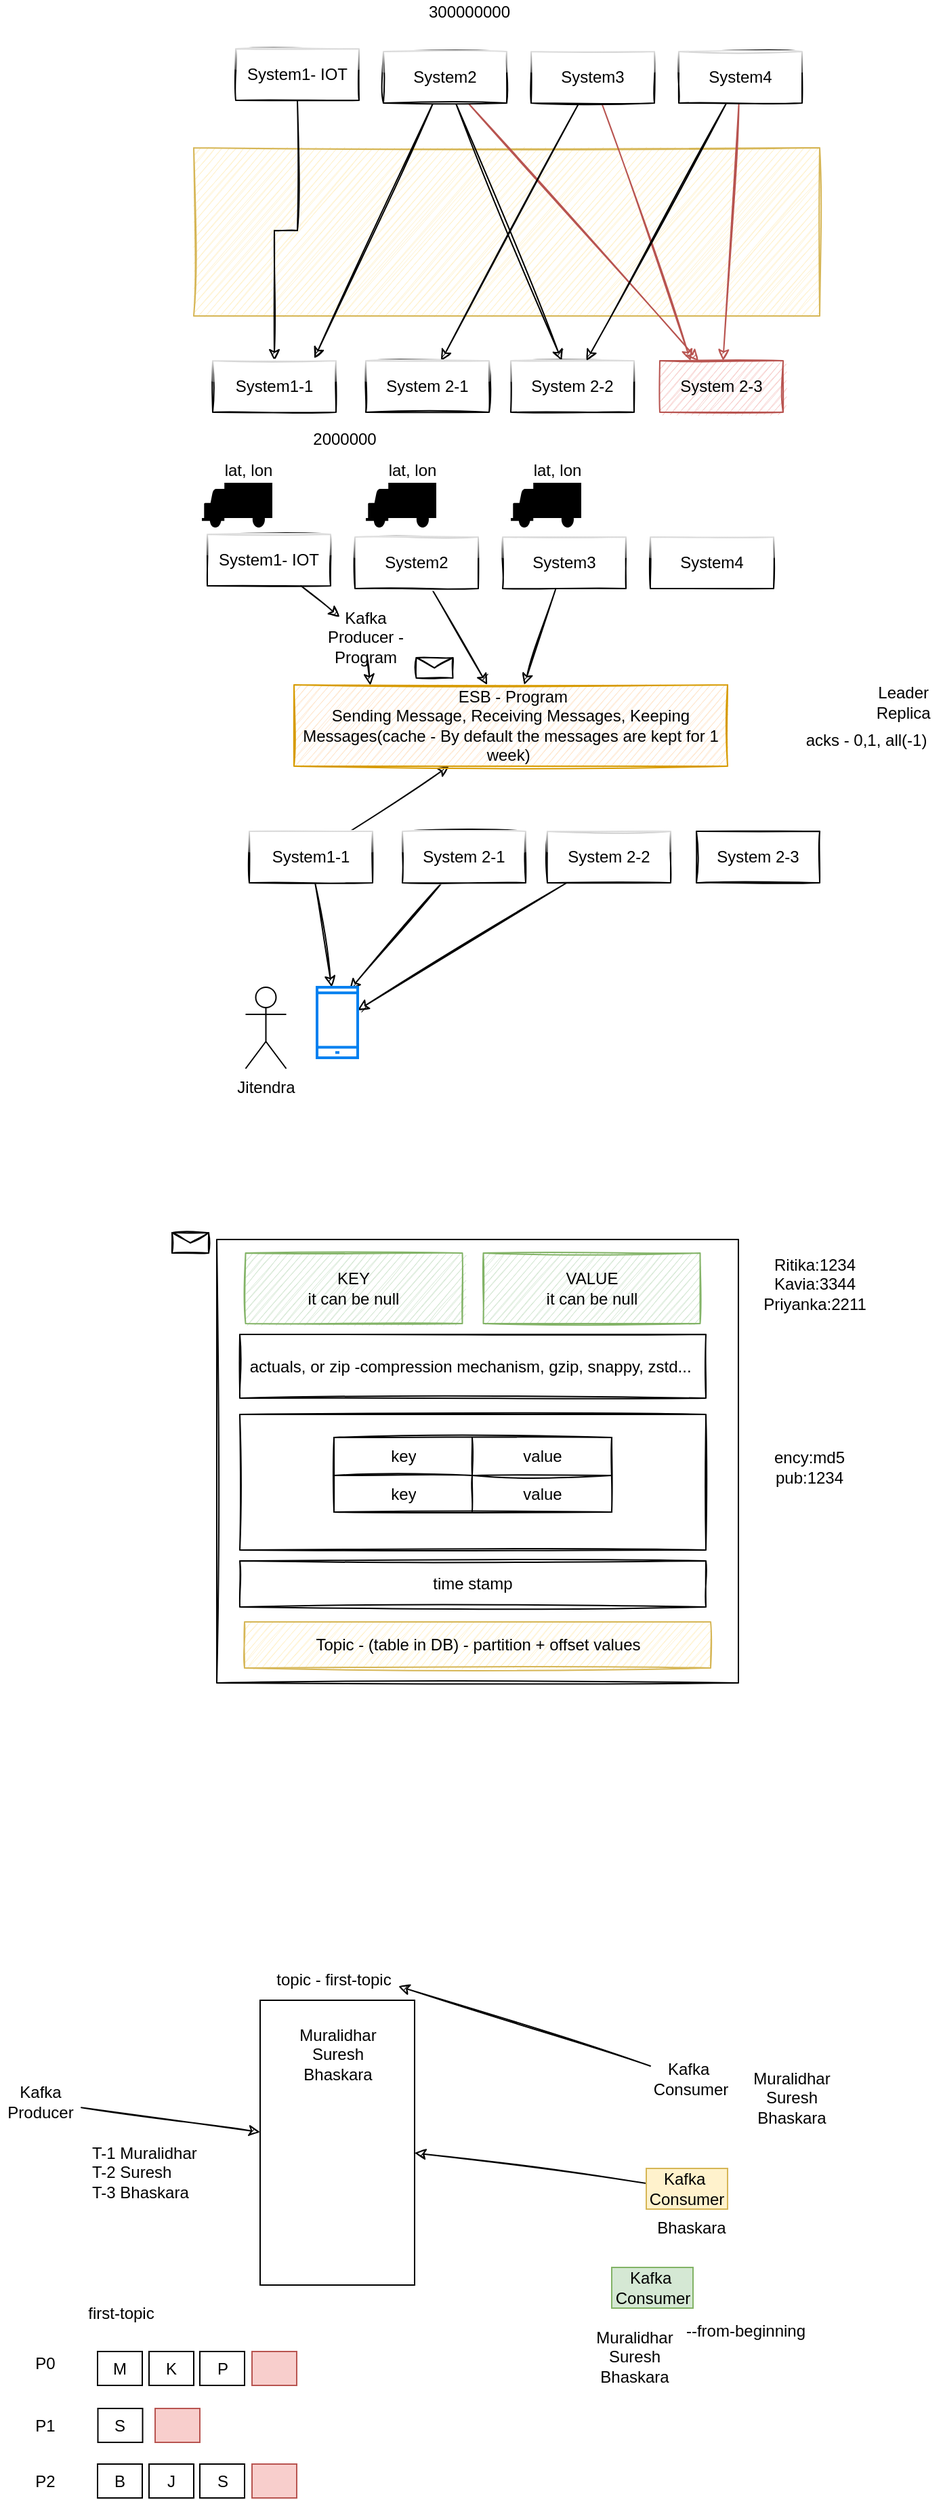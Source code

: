 <mxfile version="17.4.2" type="device"><diagram id="fsLFLNWuwQOVphlXHDtW" name="Page-1"><mxGraphModel dx="1031" dy="848" grid="0" gridSize="10" guides="1" tooltips="1" connect="1" arrows="1" fold="1" page="0" pageScale="1" pageWidth="827" pageHeight="1169" math="0" shadow="0"><root><mxCell id="0"/><mxCell id="1" parent="0"/><mxCell id="28xpgW_beIzhv5y29o_W-31" value="" style="rounded=0;whiteSpace=wrap;html=1;shadow=0;glass=0;sketch=1;strokeWidth=1;fillColor=#fff2cc;strokeColor=#d6b656;" vertex="1" parent="1"><mxGeometry x="-182" y="-134" width="462" height="124" as="geometry"/></mxCell><mxCell id="28xpgW_beIzhv5y29o_W-15" style="edgeStyle=orthogonalEdgeStyle;rounded=0;sketch=1;orthogonalLoop=1;jettySize=auto;html=1;" edge="1" parent="1" source="28xpgW_beIzhv5y29o_W-13" target="28xpgW_beIzhv5y29o_W-14"><mxGeometry relative="1" as="geometry"/></mxCell><mxCell id="28xpgW_beIzhv5y29o_W-13" value="System1- IOT" style="rounded=0;whiteSpace=wrap;html=1;shadow=0;glass=1;sketch=1;strokeWidth=1;" vertex="1" parent="1"><mxGeometry x="-151" y="-207" width="91" height="38" as="geometry"/></mxCell><mxCell id="28xpgW_beIzhv5y29o_W-14" value="System1-1" style="rounded=0;whiteSpace=wrap;html=1;shadow=0;glass=1;sketch=1;strokeWidth=1;" vertex="1" parent="1"><mxGeometry x="-168" y="23" width="91" height="38" as="geometry"/></mxCell><mxCell id="28xpgW_beIzhv5y29o_W-17" style="rounded=0;sketch=1;orthogonalLoop=1;jettySize=auto;html=1;entryX=0.824;entryY=-0.044;entryDx=0;entryDy=0;entryPerimeter=0;" edge="1" parent="1" source="28xpgW_beIzhv5y29o_W-16" target="28xpgW_beIzhv5y29o_W-14"><mxGeometry relative="1" as="geometry"/></mxCell><mxCell id="28xpgW_beIzhv5y29o_W-29" style="edgeStyle=none;rounded=0;sketch=1;orthogonalLoop=1;jettySize=auto;html=1;" edge="1" parent="1" source="28xpgW_beIzhv5y29o_W-16" target="28xpgW_beIzhv5y29o_W-23"><mxGeometry relative="1" as="geometry"/></mxCell><mxCell id="28xpgW_beIzhv5y29o_W-30" style="edgeStyle=none;rounded=0;sketch=1;orthogonalLoop=1;jettySize=auto;html=1;fillColor=#f8cecc;strokeColor=#b85450;" edge="1" parent="1" source="28xpgW_beIzhv5y29o_W-16" target="28xpgW_beIzhv5y29o_W-24"><mxGeometry relative="1" as="geometry"/></mxCell><mxCell id="28xpgW_beIzhv5y29o_W-16" value="System2" style="rounded=0;whiteSpace=wrap;html=1;shadow=0;glass=1;sketch=1;strokeWidth=1;" vertex="1" parent="1"><mxGeometry x="-42" y="-205" width="91" height="38" as="geometry"/></mxCell><mxCell id="28xpgW_beIzhv5y29o_W-20" style="edgeStyle=none;rounded=0;sketch=1;orthogonalLoop=1;jettySize=auto;html=1;" edge="1" parent="1" source="28xpgW_beIzhv5y29o_W-18" target="28xpgW_beIzhv5y29o_W-19"><mxGeometry relative="1" as="geometry"/></mxCell><mxCell id="28xpgW_beIzhv5y29o_W-28" style="edgeStyle=none;rounded=0;sketch=1;orthogonalLoop=1;jettySize=auto;html=1;entryX=0.25;entryY=0;entryDx=0;entryDy=0;fillColor=#f8cecc;strokeColor=#b85450;" edge="1" parent="1" source="28xpgW_beIzhv5y29o_W-18" target="28xpgW_beIzhv5y29o_W-24"><mxGeometry relative="1" as="geometry"/></mxCell><mxCell id="28xpgW_beIzhv5y29o_W-18" value="System3" style="rounded=0;whiteSpace=wrap;html=1;shadow=0;glass=1;sketch=1;strokeWidth=1;" vertex="1" parent="1"><mxGeometry x="67" y="-205" width="91" height="38" as="geometry"/></mxCell><mxCell id="28xpgW_beIzhv5y29o_W-19" value="System 2-1" style="rounded=0;whiteSpace=wrap;html=1;shadow=0;glass=1;sketch=1;strokeWidth=1;" vertex="1" parent="1"><mxGeometry x="-55" y="23" width="91" height="38" as="geometry"/></mxCell><mxCell id="28xpgW_beIzhv5y29o_W-21" value="300000000" style="text;html=1;align=center;verticalAlign=middle;resizable=0;points=[];autosize=1;strokeColor=none;fillColor=none;" vertex="1" parent="1"><mxGeometry x="-14" y="-243" width="70" height="18" as="geometry"/></mxCell><mxCell id="28xpgW_beIzhv5y29o_W-22" value="2000000" style="text;html=1;align=center;verticalAlign=middle;resizable=0;points=[];autosize=1;strokeColor=none;fillColor=none;" vertex="1" parent="1"><mxGeometry x="-100" y="72" width="57" height="18" as="geometry"/></mxCell><mxCell id="28xpgW_beIzhv5y29o_W-23" value="System 2-2" style="rounded=0;whiteSpace=wrap;html=1;shadow=0;glass=1;sketch=1;strokeWidth=1;" vertex="1" parent="1"><mxGeometry x="52" y="23" width="91" height="38" as="geometry"/></mxCell><mxCell id="28xpgW_beIzhv5y29o_W-24" value="System 2-3" style="rounded=0;whiteSpace=wrap;html=1;shadow=0;glass=0;sketch=1;strokeWidth=1;fillColor=#f8cecc;strokeColor=#b85450;" vertex="1" parent="1"><mxGeometry x="162" y="23" width="91" height="38" as="geometry"/></mxCell><mxCell id="28xpgW_beIzhv5y29o_W-26" style="edgeStyle=none;rounded=0;sketch=1;orthogonalLoop=1;jettySize=auto;html=1;fillColor=#f8cecc;strokeColor=#b85450;" edge="1" parent="1" source="28xpgW_beIzhv5y29o_W-25" target="28xpgW_beIzhv5y29o_W-24"><mxGeometry relative="1" as="geometry"/></mxCell><mxCell id="28xpgW_beIzhv5y29o_W-27" style="edgeStyle=none;rounded=0;sketch=1;orthogonalLoop=1;jettySize=auto;html=1;" edge="1" parent="1" source="28xpgW_beIzhv5y29o_W-25" target="28xpgW_beIzhv5y29o_W-23"><mxGeometry relative="1" as="geometry"/></mxCell><mxCell id="28xpgW_beIzhv5y29o_W-25" value="System4" style="rounded=0;whiteSpace=wrap;html=1;shadow=0;glass=1;sketch=1;strokeWidth=1;" vertex="1" parent="1"><mxGeometry x="176" y="-205" width="91" height="38" as="geometry"/></mxCell><mxCell id="28xpgW_beIzhv5y29o_W-73" style="edgeStyle=none;rounded=0;sketch=1;orthogonalLoop=1;jettySize=auto;html=1;" edge="1" parent="1" source="28xpgW_beIzhv5y29o_W-32" target="28xpgW_beIzhv5y29o_W-71"><mxGeometry relative="1" as="geometry"/></mxCell><mxCell id="28xpgW_beIzhv5y29o_W-32" value="System1- IOT" style="rounded=0;whiteSpace=wrap;html=1;shadow=0;glass=1;sketch=1;strokeWidth=1;" vertex="1" parent="1"><mxGeometry x="-172" y="151" width="91" height="38" as="geometry"/></mxCell><mxCell id="28xpgW_beIzhv5y29o_W-84" style="edgeStyle=none;rounded=0;sketch=1;orthogonalLoop=1;jettySize=auto;html=1;" edge="1" parent="1" source="28xpgW_beIzhv5y29o_W-33" target="28xpgW_beIzhv5y29o_W-40"><mxGeometry relative="1" as="geometry"/></mxCell><mxCell id="28xpgW_beIzhv5y29o_W-33" value="System2" style="rounded=0;whiteSpace=wrap;html=1;shadow=0;glass=1;sketch=1;strokeWidth=1;" vertex="1" parent="1"><mxGeometry x="-63" y="153" width="91" height="38" as="geometry"/></mxCell><mxCell id="28xpgW_beIzhv5y29o_W-85" style="edgeStyle=none;rounded=0;sketch=1;orthogonalLoop=1;jettySize=auto;html=1;" edge="1" parent="1" source="28xpgW_beIzhv5y29o_W-34" target="28xpgW_beIzhv5y29o_W-40"><mxGeometry relative="1" as="geometry"/></mxCell><mxCell id="28xpgW_beIzhv5y29o_W-34" value="System3" style="rounded=0;whiteSpace=wrap;html=1;shadow=0;glass=1;sketch=1;strokeWidth=1;" vertex="1" parent="1"><mxGeometry x="46" y="153" width="91" height="38" as="geometry"/></mxCell><mxCell id="28xpgW_beIzhv5y29o_W-35" value="System4" style="rounded=0;whiteSpace=wrap;html=1;shadow=0;glass=1;sketch=1;strokeWidth=1;" vertex="1" parent="1"><mxGeometry x="155" y="153" width="91" height="38" as="geometry"/></mxCell><mxCell id="28xpgW_beIzhv5y29o_W-78" style="edgeStyle=none;rounded=0;sketch=1;orthogonalLoop=1;jettySize=auto;html=1;" edge="1" parent="1" source="28xpgW_beIzhv5y29o_W-36" target="28xpgW_beIzhv5y29o_W-40"><mxGeometry relative="1" as="geometry"/></mxCell><mxCell id="28xpgW_beIzhv5y29o_W-87" style="edgeStyle=none;rounded=0;sketch=1;orthogonalLoop=1;jettySize=auto;html=1;" edge="1" parent="1" source="28xpgW_beIzhv5y29o_W-36" target="28xpgW_beIzhv5y29o_W-86"><mxGeometry relative="1" as="geometry"/></mxCell><mxCell id="28xpgW_beIzhv5y29o_W-36" value="System1-1" style="rounded=0;whiteSpace=wrap;html=1;shadow=0;glass=1;sketch=1;strokeWidth=1;" vertex="1" parent="1"><mxGeometry x="-141" y="370" width="91" height="38" as="geometry"/></mxCell><mxCell id="28xpgW_beIzhv5y29o_W-88" style="edgeStyle=none;rounded=0;sketch=1;orthogonalLoop=1;jettySize=auto;html=1;entryX=0.8;entryY=0.038;entryDx=0;entryDy=0;entryPerimeter=0;" edge="1" parent="1" source="28xpgW_beIzhv5y29o_W-37" target="28xpgW_beIzhv5y29o_W-86"><mxGeometry relative="1" as="geometry"/></mxCell><mxCell id="28xpgW_beIzhv5y29o_W-37" value="System 2-1" style="rounded=0;whiteSpace=wrap;html=1;shadow=0;glass=1;sketch=1;strokeWidth=1;" vertex="1" parent="1"><mxGeometry x="-28" y="370" width="91" height="38" as="geometry"/></mxCell><mxCell id="28xpgW_beIzhv5y29o_W-89" style="edgeStyle=none;rounded=0;sketch=1;orthogonalLoop=1;jettySize=auto;html=1;" edge="1" parent="1" source="28xpgW_beIzhv5y29o_W-38" target="28xpgW_beIzhv5y29o_W-86"><mxGeometry relative="1" as="geometry"/></mxCell><mxCell id="28xpgW_beIzhv5y29o_W-38" value="System 2-2" style="rounded=0;whiteSpace=wrap;html=1;shadow=0;glass=1;sketch=1;strokeWidth=1;" vertex="1" parent="1"><mxGeometry x="79" y="370" width="91" height="38" as="geometry"/></mxCell><mxCell id="28xpgW_beIzhv5y29o_W-39" value="System 2-3" style="rounded=0;whiteSpace=wrap;html=1;shadow=0;glass=0;sketch=1;strokeWidth=1;" vertex="1" parent="1"><mxGeometry x="189" y="370" width="91" height="38" as="geometry"/></mxCell><mxCell id="28xpgW_beIzhv5y29o_W-40" value="&amp;nbsp;ESB - Program&lt;br&gt;Sending Message, Receiving Messages, Keeping Messages(cache - By default the messages are kept for 1 week)&amp;nbsp;" style="rounded=0;whiteSpace=wrap;html=1;shadow=0;glass=0;sketch=1;strokeWidth=1;fillColor=#ffe6cc;strokeColor=#d79b00;" vertex="1" parent="1"><mxGeometry x="-108" y="262" width="320" height="60" as="geometry"/></mxCell><mxCell id="28xpgW_beIzhv5y29o_W-42" value="" style="shape=message;html=1;whiteSpace=wrap;html=1;outlineConnect=0;shadow=0;glass=0;sketch=1;strokeWidth=1;" vertex="1" parent="1"><mxGeometry x="-17.75" y="242" width="27" height="15" as="geometry"/></mxCell><mxCell id="28xpgW_beIzhv5y29o_W-43" value="" style="shape=message;html=1;whiteSpace=wrap;html=1;outlineConnect=0;shadow=0;glass=0;sketch=1;strokeWidth=1;" vertex="1" parent="1"><mxGeometry x="-198" y="666" width="27" height="15" as="geometry"/></mxCell><mxCell id="28xpgW_beIzhv5y29o_W-44" value="" style="rounded=0;whiteSpace=wrap;html=1;shadow=0;glass=0;sketch=1;strokeWidth=1;" vertex="1" parent="1"><mxGeometry x="-165" y="671" width="385" height="327" as="geometry"/></mxCell><mxCell id="28xpgW_beIzhv5y29o_W-45" value="KEY&lt;br&gt;it can be null" style="rounded=0;whiteSpace=wrap;html=1;shadow=0;glass=0;sketch=1;strokeWidth=1;fillColor=#d5e8d4;strokeColor=#82b366;" vertex="1" parent="1"><mxGeometry x="-143.75" y="681" width="160" height="52" as="geometry"/></mxCell><mxCell id="28xpgW_beIzhv5y29o_W-46" value="VALUE&lt;br&gt;it can be null" style="rounded=0;whiteSpace=wrap;html=1;shadow=0;glass=0;sketch=1;strokeWidth=1;fillColor=#d5e8d4;strokeColor=#82b366;" vertex="1" parent="1"><mxGeometry x="31.75" y="681" width="160" height="52" as="geometry"/></mxCell><mxCell id="28xpgW_beIzhv5y29o_W-47" value="actuals, or zip -compression mechanism, gzip, snappy, zstd...&amp;nbsp;" style="rounded=0;whiteSpace=wrap;html=1;shadow=0;glass=0;sketch=1;strokeWidth=1;" vertex="1" parent="1"><mxGeometry x="-148" y="741" width="344" height="47" as="geometry"/></mxCell><mxCell id="28xpgW_beIzhv5y29o_W-48" value="" style="rounded=0;whiteSpace=wrap;html=1;shadow=0;glass=0;sketch=1;strokeWidth=1;" vertex="1" parent="1"><mxGeometry x="-148" y="800" width="344" height="100" as="geometry"/></mxCell><mxCell id="28xpgW_beIzhv5y29o_W-49" value="" style="shape=table;html=1;whiteSpace=wrap;startSize=0;container=1;collapsible=0;childLayout=tableLayout;shadow=0;glass=0;sketch=1;strokeWidth=1;" vertex="1" parent="1"><mxGeometry x="-78.5" y="817" width="205" height="55" as="geometry"/></mxCell><mxCell id="28xpgW_beIzhv5y29o_W-50" value="" style="shape=tableRow;horizontal=0;startSize=0;swimlaneHead=0;swimlaneBody=0;top=0;left=0;bottom=0;right=0;collapsible=0;dropTarget=0;fillColor=none;points=[[0,0.5],[1,0.5]];portConstraint=eastwest;shadow=0;glass=0;sketch=1;strokeWidth=1;" vertex="1" parent="28xpgW_beIzhv5y29o_W-49"><mxGeometry width="205" height="28" as="geometry"/></mxCell><mxCell id="28xpgW_beIzhv5y29o_W-51" value="key" style="shape=partialRectangle;html=1;whiteSpace=wrap;connectable=0;fillColor=none;top=0;left=0;bottom=0;right=0;overflow=hidden;shadow=0;glass=0;sketch=1;strokeWidth=1;" vertex="1" parent="28xpgW_beIzhv5y29o_W-50"><mxGeometry width="102" height="28" as="geometry"><mxRectangle width="102" height="28" as="alternateBounds"/></mxGeometry></mxCell><mxCell id="28xpgW_beIzhv5y29o_W-52" value="value" style="shape=partialRectangle;html=1;whiteSpace=wrap;connectable=0;fillColor=none;top=0;left=0;bottom=0;right=0;overflow=hidden;shadow=0;glass=0;sketch=1;strokeWidth=1;" vertex="1" parent="28xpgW_beIzhv5y29o_W-50"><mxGeometry x="102" width="103" height="28" as="geometry"><mxRectangle width="103" height="28" as="alternateBounds"/></mxGeometry></mxCell><mxCell id="28xpgW_beIzhv5y29o_W-54" value="" style="shape=tableRow;horizontal=0;startSize=0;swimlaneHead=0;swimlaneBody=0;top=0;left=0;bottom=0;right=0;collapsible=0;dropTarget=0;fillColor=none;points=[[0,0.5],[1,0.5]];portConstraint=eastwest;shadow=0;glass=0;sketch=1;strokeWidth=1;" vertex="1" parent="28xpgW_beIzhv5y29o_W-49"><mxGeometry y="28" width="205" height="27" as="geometry"/></mxCell><mxCell id="28xpgW_beIzhv5y29o_W-55" value="key" style="shape=partialRectangle;html=1;whiteSpace=wrap;connectable=0;fillColor=none;top=0;left=0;bottom=0;right=0;overflow=hidden;shadow=0;glass=0;sketch=1;strokeWidth=1;" vertex="1" parent="28xpgW_beIzhv5y29o_W-54"><mxGeometry width="102" height="27" as="geometry"><mxRectangle width="102" height="27" as="alternateBounds"/></mxGeometry></mxCell><mxCell id="28xpgW_beIzhv5y29o_W-56" value="value" style="shape=partialRectangle;html=1;whiteSpace=wrap;connectable=0;fillColor=none;top=0;left=0;bottom=0;right=0;overflow=hidden;shadow=0;glass=0;sketch=1;strokeWidth=1;" vertex="1" parent="28xpgW_beIzhv5y29o_W-54"><mxGeometry x="102" width="103" height="27" as="geometry"><mxRectangle width="103" height="27" as="alternateBounds"/></mxGeometry></mxCell><mxCell id="28xpgW_beIzhv5y29o_W-62" value="Ritika:1234&lt;br&gt;Kavia:3344&lt;br&gt;Priyanka:2211" style="text;html=1;align=center;verticalAlign=middle;resizable=0;points=[];autosize=1;strokeColor=none;fillColor=none;" vertex="1" parent="1"><mxGeometry x="233" y="681" width="86" height="46" as="geometry"/></mxCell><mxCell id="28xpgW_beIzhv5y29o_W-63" value="ency:md5&lt;br&gt;pub:1234" style="text;html=1;align=center;verticalAlign=middle;resizable=0;points=[];autosize=1;strokeColor=none;fillColor=none;" vertex="1" parent="1"><mxGeometry x="241" y="823" width="62" height="32" as="geometry"/></mxCell><mxCell id="28xpgW_beIzhv5y29o_W-64" value="time stamp" style="rounded=0;whiteSpace=wrap;html=1;shadow=0;glass=0;sketch=1;strokeWidth=1;" vertex="1" parent="1"><mxGeometry x="-148" y="908" width="344" height="34" as="geometry"/></mxCell><mxCell id="28xpgW_beIzhv5y29o_W-65" value="Topic - (table in DB) - partition + offset values" style="rounded=0;whiteSpace=wrap;html=1;shadow=0;glass=0;sketch=1;strokeWidth=1;fillColor=#fff2cc;strokeColor=#d6b656;" vertex="1" parent="1"><mxGeometry x="-144.5" y="953" width="344" height="34" as="geometry"/></mxCell><mxCell id="28xpgW_beIzhv5y29o_W-69" value="" style="shape=mxgraph.signs.transportation.truck_2;html=1;pointerEvents=1;fillColor=#000000;strokeColor=none;verticalLabelPosition=bottom;verticalAlign=top;align=center;shadow=0;glass=0;sketch=0;" vertex="1" parent="1"><mxGeometry x="-176" y="113" width="52" height="33" as="geometry"/></mxCell><mxCell id="28xpgW_beIzhv5y29o_W-70" value="lat, lon" style="text;html=1;align=center;verticalAlign=middle;resizable=0;points=[];autosize=1;strokeColor=none;fillColor=none;" vertex="1" parent="1"><mxGeometry x="-165" y="95" width="46" height="18" as="geometry"/></mxCell><mxCell id="28xpgW_beIzhv5y29o_W-74" style="edgeStyle=none;rounded=0;sketch=1;orthogonalLoop=1;jettySize=auto;html=1;entryX=0.176;entryY=0.006;entryDx=0;entryDy=0;entryPerimeter=0;" edge="1" parent="1" source="28xpgW_beIzhv5y29o_W-71" target="28xpgW_beIzhv5y29o_W-40"><mxGeometry relative="1" as="geometry"/></mxCell><mxCell id="28xpgW_beIzhv5y29o_W-71" value="Kafka Producer - Program" style="text;html=1;strokeColor=none;fillColor=none;align=center;verticalAlign=middle;whiteSpace=wrap;rounded=0;shadow=0;glass=0;sketch=0;" vertex="1" parent="1"><mxGeometry x="-85.5" y="212" width="60" height="30" as="geometry"/></mxCell><mxCell id="28xpgW_beIzhv5y29o_W-76" value="acks - 0,1, all(-1)" style="text;html=1;align=center;verticalAlign=middle;resizable=0;points=[];autosize=1;strokeColor=none;fillColor=none;" vertex="1" parent="1"><mxGeometry x="264" y="294" width="100" height="18" as="geometry"/></mxCell><mxCell id="28xpgW_beIzhv5y29o_W-77" value="Leader&amp;nbsp;&lt;br&gt;Replica&amp;nbsp;" style="text;html=1;align=center;verticalAlign=middle;resizable=0;points=[];autosize=1;strokeColor=none;fillColor=none;" vertex="1" parent="1"><mxGeometry x="316" y="259" width="54" height="32" as="geometry"/></mxCell><mxCell id="28xpgW_beIzhv5y29o_W-79" value="Jitendra" style="shape=umlActor;verticalLabelPosition=bottom;verticalAlign=top;html=1;outlineConnect=0;shadow=0;glass=0;sketch=0;strokeWidth=1;" vertex="1" parent="1"><mxGeometry x="-143.75" y="485" width="30" height="60" as="geometry"/></mxCell><mxCell id="28xpgW_beIzhv5y29o_W-80" value="" style="shape=mxgraph.signs.transportation.truck_2;html=1;pointerEvents=1;fillColor=#000000;strokeColor=none;verticalLabelPosition=bottom;verticalAlign=top;align=center;shadow=0;glass=0;sketch=0;" vertex="1" parent="1"><mxGeometry x="-55" y="113" width="52" height="33" as="geometry"/></mxCell><mxCell id="28xpgW_beIzhv5y29o_W-81" value="lat, lon" style="text;html=1;align=center;verticalAlign=middle;resizable=0;points=[];autosize=1;strokeColor=none;fillColor=none;" vertex="1" parent="1"><mxGeometry x="-44" y="95" width="46" height="18" as="geometry"/></mxCell><mxCell id="28xpgW_beIzhv5y29o_W-82" value="" style="shape=mxgraph.signs.transportation.truck_2;html=1;pointerEvents=1;fillColor=#000000;strokeColor=none;verticalLabelPosition=bottom;verticalAlign=top;align=center;shadow=0;glass=0;sketch=0;" vertex="1" parent="1"><mxGeometry x="52" y="113" width="52" height="33" as="geometry"/></mxCell><mxCell id="28xpgW_beIzhv5y29o_W-83" value="lat, lon" style="text;html=1;align=center;verticalAlign=middle;resizable=0;points=[];autosize=1;strokeColor=none;fillColor=none;" vertex="1" parent="1"><mxGeometry x="63" y="95" width="46" height="18" as="geometry"/></mxCell><mxCell id="28xpgW_beIzhv5y29o_W-86" value="" style="html=1;verticalLabelPosition=bottom;align=center;labelBackgroundColor=#ffffff;verticalAlign=top;strokeWidth=2;strokeColor=#0080F0;shadow=0;dashed=0;shape=mxgraph.ios7.icons.smartphone;glass=0;sketch=0;" vertex="1" parent="1"><mxGeometry x="-91" y="485" width="30" height="52" as="geometry"/></mxCell><mxCell id="28xpgW_beIzhv5y29o_W-90" value="" style="rounded=0;whiteSpace=wrap;html=1;shadow=0;glass=0;sketch=0;strokeWidth=1;" vertex="1" parent="1"><mxGeometry x="-133" y="1232" width="114" height="210" as="geometry"/></mxCell><mxCell id="28xpgW_beIzhv5y29o_W-96" value="topic - first-topic" style="text;html=1;align=center;verticalAlign=middle;resizable=0;points=[];autosize=1;strokeColor=none;fillColor=none;" vertex="1" parent="1"><mxGeometry x="-127" y="1208" width="95" height="18" as="geometry"/></mxCell><mxCell id="28xpgW_beIzhv5y29o_W-98" style="edgeStyle=none;rounded=0;sketch=1;orthogonalLoop=1;jettySize=auto;html=1;" edge="1" parent="1" source="28xpgW_beIzhv5y29o_W-97" target="28xpgW_beIzhv5y29o_W-90"><mxGeometry relative="1" as="geometry"/></mxCell><mxCell id="28xpgW_beIzhv5y29o_W-97" value="Kafka&lt;br&gt;Producer" style="text;html=1;strokeColor=none;fillColor=none;align=center;verticalAlign=middle;whiteSpace=wrap;rounded=0;shadow=0;glass=0;sketch=0;" vertex="1" parent="1"><mxGeometry x="-325" y="1292" width="60" height="30" as="geometry"/></mxCell><mxCell id="28xpgW_beIzhv5y29o_W-99" value="T-1 Muralidhar&lt;br&gt;T-2 Suresh&lt;br&gt;T-3 Bhaskara" style="text;html=1;align=left;verticalAlign=middle;resizable=0;points=[];autosize=1;strokeColor=none;fillColor=none;" vertex="1" parent="1"><mxGeometry x="-259" y="1336" width="88" height="46" as="geometry"/></mxCell><mxCell id="28xpgW_beIzhv5y29o_W-100" value="Muralidhar&lt;br&gt;Suresh&lt;br&gt;Bhaskara" style="text;html=1;align=center;verticalAlign=middle;resizable=0;points=[];autosize=1;strokeColor=none;fillColor=none;" vertex="1" parent="1"><mxGeometry x="-110" y="1249" width="67" height="46" as="geometry"/></mxCell><mxCell id="28xpgW_beIzhv5y29o_W-103" style="edgeStyle=none;rounded=0;sketch=1;orthogonalLoop=1;jettySize=auto;html=1;entryX=1.011;entryY=0.759;entryDx=0;entryDy=0;entryPerimeter=0;" edge="1" parent="1" source="28xpgW_beIzhv5y29o_W-102" target="28xpgW_beIzhv5y29o_W-96"><mxGeometry relative="1" as="geometry"/></mxCell><mxCell id="28xpgW_beIzhv5y29o_W-102" value="Kafka&amp;nbsp;&lt;br&gt;Consumer" style="text;html=1;strokeColor=none;fillColor=none;align=center;verticalAlign=middle;whiteSpace=wrap;rounded=0;shadow=0;glass=0;sketch=0;" vertex="1" parent="1"><mxGeometry x="155" y="1275" width="60" height="30" as="geometry"/></mxCell><mxCell id="28xpgW_beIzhv5y29o_W-104" value="Muralidhar&lt;br&gt;Suresh&lt;br&gt;Bhaskara" style="text;html=1;align=center;verticalAlign=middle;resizable=0;points=[];autosize=1;strokeColor=none;fillColor=none;" vertex="1" parent="1"><mxGeometry x="225" y="1281" width="67" height="46" as="geometry"/></mxCell><mxCell id="28xpgW_beIzhv5y29o_W-106" style="edgeStyle=none;rounded=0;sketch=1;orthogonalLoop=1;jettySize=auto;html=1;" edge="1" parent="1" source="28xpgW_beIzhv5y29o_W-105" target="28xpgW_beIzhv5y29o_W-90"><mxGeometry relative="1" as="geometry"/></mxCell><mxCell id="28xpgW_beIzhv5y29o_W-105" value="Kafka&amp;nbsp;&lt;br&gt;Consumer" style="text;html=1;strokeColor=#d6b656;fillColor=#fff2cc;align=center;verticalAlign=middle;whiteSpace=wrap;rounded=0;shadow=0;glass=0;sketch=0;" vertex="1" parent="1"><mxGeometry x="152" y="1356" width="60" height="30" as="geometry"/></mxCell><mxCell id="28xpgW_beIzhv5y29o_W-107" value="Bhaskara" style="text;html=1;align=center;verticalAlign=middle;resizable=0;points=[];autosize=1;strokeColor=none;fillColor=none;" vertex="1" parent="1"><mxGeometry x="154.5" y="1391" width="61" height="18" as="geometry"/></mxCell><mxCell id="28xpgW_beIzhv5y29o_W-108" value="Kafka&amp;nbsp;&lt;br&gt;Consumer" style="text;html=1;strokeColor=#82b366;fillColor=#d5e8d4;align=center;verticalAlign=middle;whiteSpace=wrap;rounded=0;shadow=0;glass=0;sketch=0;" vertex="1" parent="1"><mxGeometry x="126.5" y="1429" width="60" height="30" as="geometry"/></mxCell><mxCell id="28xpgW_beIzhv5y29o_W-109" value="--from-beginning" style="text;html=1;align=center;verticalAlign=middle;resizable=0;points=[];autosize=1;strokeColor=none;fillColor=none;" vertex="1" parent="1"><mxGeometry x="176" y="1467" width="98" height="18" as="geometry"/></mxCell><mxCell id="28xpgW_beIzhv5y29o_W-110" value="Muralidhar&lt;br&gt;Suresh&lt;br&gt;Bhaskara" style="text;html=1;align=center;verticalAlign=middle;resizable=0;points=[];autosize=1;strokeColor=none;fillColor=none;" vertex="1" parent="1"><mxGeometry x="109" y="1472" width="67" height="46" as="geometry"/></mxCell><mxCell id="28xpgW_beIzhv5y29o_W-111" value="M" style="rounded=0;whiteSpace=wrap;html=1;shadow=0;glass=0;sketch=0;strokeWidth=1;" vertex="1" parent="1"><mxGeometry x="-253" y="1491" width="33" height="25" as="geometry"/></mxCell><mxCell id="28xpgW_beIzhv5y29o_W-112" value="K" style="rounded=0;whiteSpace=wrap;html=1;shadow=0;glass=0;sketch=0;strokeWidth=1;" vertex="1" parent="1"><mxGeometry x="-215" y="1491" width="33" height="25" as="geometry"/></mxCell><mxCell id="28xpgW_beIzhv5y29o_W-113" value="P" style="rounded=0;whiteSpace=wrap;html=1;shadow=0;glass=0;sketch=0;strokeWidth=1;" vertex="1" parent="1"><mxGeometry x="-177.5" y="1491" width="33" height="25" as="geometry"/></mxCell><mxCell id="28xpgW_beIzhv5y29o_W-114" value="" style="rounded=0;whiteSpace=wrap;html=1;shadow=0;glass=0;sketch=0;strokeWidth=1;fillColor=#f8cecc;strokeColor=#b85450;" vertex="1" parent="1"><mxGeometry x="-139" y="1491" width="33" height="25" as="geometry"/></mxCell><mxCell id="28xpgW_beIzhv5y29o_W-116" value="S" style="rounded=0;whiteSpace=wrap;html=1;shadow=0;glass=0;sketch=0;strokeWidth=1;" vertex="1" parent="1"><mxGeometry x="-252.75" y="1533" width="33" height="25" as="geometry"/></mxCell><mxCell id="28xpgW_beIzhv5y29o_W-118" value="" style="rounded=0;whiteSpace=wrap;html=1;shadow=0;glass=0;sketch=0;strokeWidth=1;fillColor=#f8cecc;strokeColor=#b85450;" vertex="1" parent="1"><mxGeometry x="-210.5" y="1533" width="33" height="25" as="geometry"/></mxCell><mxCell id="28xpgW_beIzhv5y29o_W-119" value="B" style="rounded=0;whiteSpace=wrap;html=1;shadow=0;glass=0;sketch=0;strokeWidth=1;" vertex="1" parent="1"><mxGeometry x="-253" y="1574" width="33" height="25" as="geometry"/></mxCell><mxCell id="28xpgW_beIzhv5y29o_W-120" value="J" style="rounded=0;whiteSpace=wrap;html=1;shadow=0;glass=0;sketch=0;strokeWidth=1;" vertex="1" parent="1"><mxGeometry x="-215" y="1574" width="33" height="25" as="geometry"/></mxCell><mxCell id="28xpgW_beIzhv5y29o_W-121" value="S" style="rounded=0;whiteSpace=wrap;html=1;shadow=0;glass=0;sketch=0;strokeWidth=1;" vertex="1" parent="1"><mxGeometry x="-177.5" y="1574" width="33" height="25" as="geometry"/></mxCell><mxCell id="28xpgW_beIzhv5y29o_W-122" value="" style="rounded=0;whiteSpace=wrap;html=1;shadow=0;glass=0;sketch=0;strokeWidth=1;fillColor=#f8cecc;strokeColor=#b85450;" vertex="1" parent="1"><mxGeometry x="-139" y="1574" width="33" height="25" as="geometry"/></mxCell><mxCell id="28xpgW_beIzhv5y29o_W-123" value="P0" style="text;html=1;align=center;verticalAlign=middle;resizable=0;points=[];autosize=1;strokeColor=none;fillColor=none;" vertex="1" parent="1"><mxGeometry x="-305" y="1491" width="25" height="18" as="geometry"/></mxCell><mxCell id="28xpgW_beIzhv5y29o_W-124" value="P1" style="text;html=1;align=center;verticalAlign=middle;resizable=0;points=[];autosize=1;strokeColor=none;fillColor=none;" vertex="1" parent="1"><mxGeometry x="-305" y="1536.5" width="25" height="18" as="geometry"/></mxCell><mxCell id="28xpgW_beIzhv5y29o_W-125" value="P2" style="text;html=1;align=center;verticalAlign=middle;resizable=0;points=[];autosize=1;strokeColor=none;fillColor=none;" vertex="1" parent="1"><mxGeometry x="-305" y="1577.5" width="25" height="18" as="geometry"/></mxCell><mxCell id="28xpgW_beIzhv5y29o_W-126" value="first-topic" style="text;html=1;align=center;verticalAlign=middle;resizable=0;points=[];autosize=1;strokeColor=none;fillColor=none;" vertex="1" parent="1"><mxGeometry x="-266" y="1454" width="59" height="18" as="geometry"/></mxCell></root></mxGraphModel></diagram></mxfile>